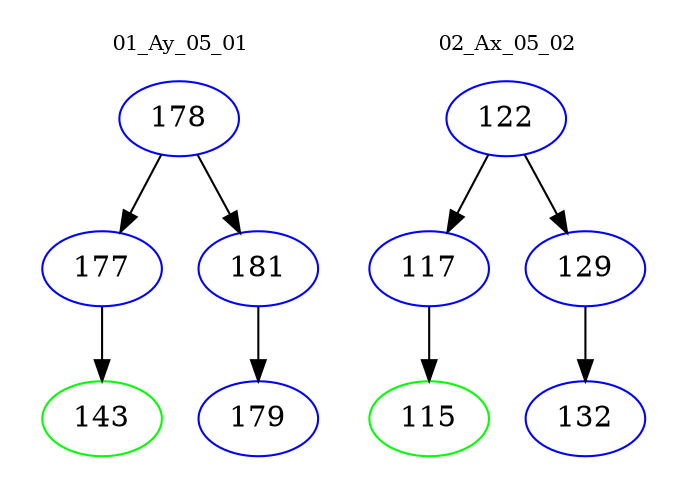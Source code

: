digraph{
subgraph cluster_0 {
color = white
label = "01_Ay_05_01";
fontsize=10;
T0_178 [label="178", color="blue"]
T0_178 -> T0_177 [color="black"]
T0_177 [label="177", color="blue"]
T0_177 -> T0_143 [color="black"]
T0_143 [label="143", color="green"]
T0_178 -> T0_181 [color="black"]
T0_181 [label="181", color="blue"]
T0_181 -> T0_179 [color="black"]
T0_179 [label="179", color="blue"]
}
subgraph cluster_1 {
color = white
label = "02_Ax_05_02";
fontsize=10;
T1_122 [label="122", color="blue"]
T1_122 -> T1_117 [color="black"]
T1_117 [label="117", color="blue"]
T1_117 -> T1_115 [color="black"]
T1_115 [label="115", color="green"]
T1_122 -> T1_129 [color="black"]
T1_129 [label="129", color="blue"]
T1_129 -> T1_132 [color="black"]
T1_132 [label="132", color="blue"]
}
}
